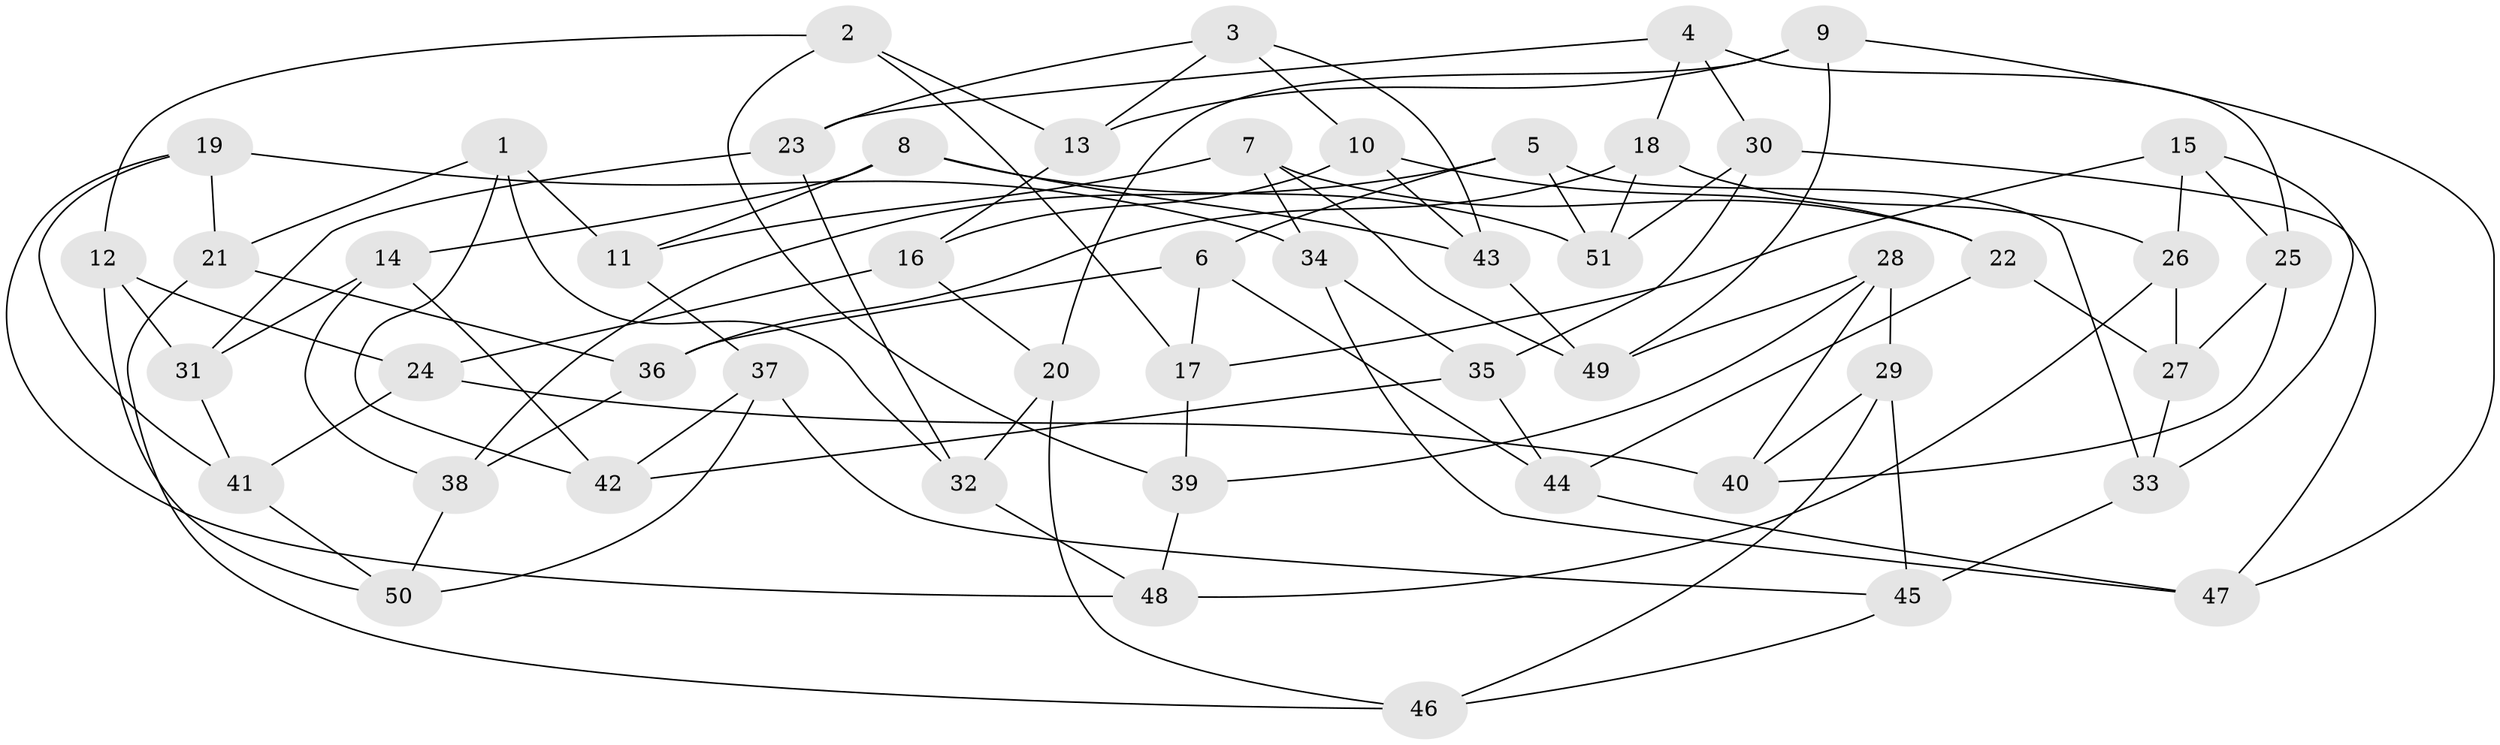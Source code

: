 // Generated by graph-tools (version 1.1) at 2025/11/02/27/25 16:11:45]
// undirected, 51 vertices, 102 edges
graph export_dot {
graph [start="1"]
  node [color=gray90,style=filled];
  1;
  2;
  3;
  4;
  5;
  6;
  7;
  8;
  9;
  10;
  11;
  12;
  13;
  14;
  15;
  16;
  17;
  18;
  19;
  20;
  21;
  22;
  23;
  24;
  25;
  26;
  27;
  28;
  29;
  30;
  31;
  32;
  33;
  34;
  35;
  36;
  37;
  38;
  39;
  40;
  41;
  42;
  43;
  44;
  45;
  46;
  47;
  48;
  49;
  50;
  51;
  1 -- 11;
  1 -- 21;
  1 -- 42;
  1 -- 32;
  2 -- 39;
  2 -- 12;
  2 -- 17;
  2 -- 13;
  3 -- 10;
  3 -- 13;
  3 -- 43;
  3 -- 23;
  4 -- 30;
  4 -- 18;
  4 -- 23;
  4 -- 25;
  5 -- 51;
  5 -- 38;
  5 -- 6;
  5 -- 33;
  6 -- 36;
  6 -- 17;
  6 -- 44;
  7 -- 34;
  7 -- 49;
  7 -- 11;
  7 -- 22;
  8 -- 43;
  8 -- 14;
  8 -- 11;
  8 -- 51;
  9 -- 49;
  9 -- 47;
  9 -- 20;
  9 -- 13;
  10 -- 16;
  10 -- 22;
  10 -- 43;
  11 -- 37;
  12 -- 24;
  12 -- 31;
  12 -- 50;
  13 -- 16;
  14 -- 31;
  14 -- 42;
  14 -- 38;
  15 -- 17;
  15 -- 25;
  15 -- 33;
  15 -- 26;
  16 -- 24;
  16 -- 20;
  17 -- 39;
  18 -- 51;
  18 -- 36;
  18 -- 26;
  19 -- 21;
  19 -- 41;
  19 -- 48;
  19 -- 34;
  20 -- 32;
  20 -- 46;
  21 -- 36;
  21 -- 46;
  22 -- 27;
  22 -- 44;
  23 -- 31;
  23 -- 32;
  24 -- 41;
  24 -- 40;
  25 -- 27;
  25 -- 40;
  26 -- 48;
  26 -- 27;
  27 -- 33;
  28 -- 29;
  28 -- 40;
  28 -- 39;
  28 -- 49;
  29 -- 40;
  29 -- 46;
  29 -- 45;
  30 -- 47;
  30 -- 51;
  30 -- 35;
  31 -- 41;
  32 -- 48;
  33 -- 45;
  34 -- 35;
  34 -- 47;
  35 -- 44;
  35 -- 42;
  36 -- 38;
  37 -- 42;
  37 -- 50;
  37 -- 45;
  38 -- 50;
  39 -- 48;
  41 -- 50;
  43 -- 49;
  44 -- 47;
  45 -- 46;
}
